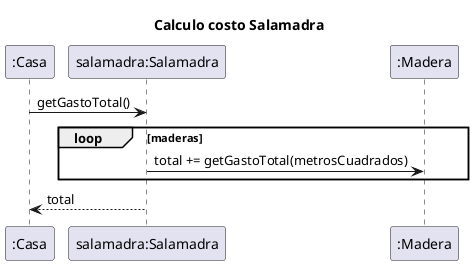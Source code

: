 @startuml
title Calculo costo Salamadra

":Casa" -> "salamadra:Salamadra"as Salamadra: getGastoTotal()

loop maderas
    Salamadra -> ":Madera": total += getGastoTotal(metrosCuadrados)
end

Salamadra --> ":Casa": total


@end
